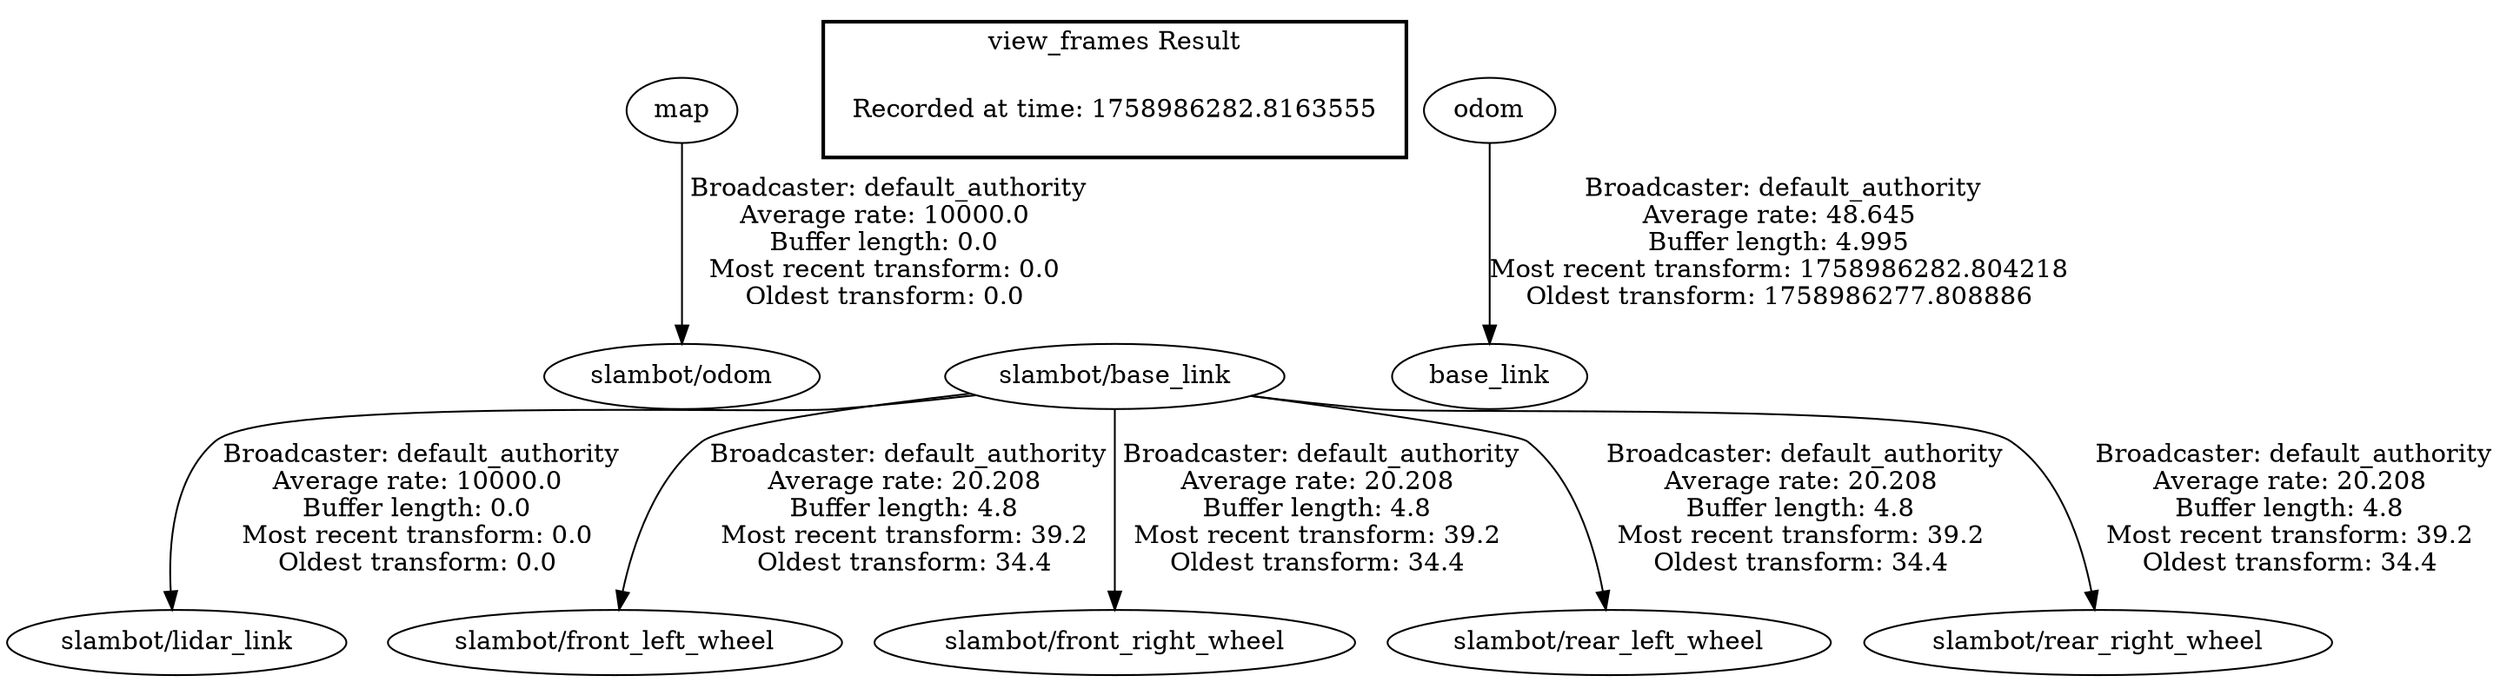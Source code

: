 digraph G {
"map" -> "slambot/odom"[label=" Broadcaster: default_authority\nAverage rate: 10000.0\nBuffer length: 0.0\nMost recent transform: 0.0\nOldest transform: 0.0\n"];
"slambot/base_link" -> "slambot/lidar_link"[label=" Broadcaster: default_authority\nAverage rate: 10000.0\nBuffer length: 0.0\nMost recent transform: 0.0\nOldest transform: 0.0\n"];
"odom" -> "base_link"[label=" Broadcaster: default_authority\nAverage rate: 48.645\nBuffer length: 4.995\nMost recent transform: 1758986282.804218\nOldest transform: 1758986277.808886\n"];
"slambot/base_link" -> "slambot/front_left_wheel"[label=" Broadcaster: default_authority\nAverage rate: 20.208\nBuffer length: 4.8\nMost recent transform: 39.2\nOldest transform: 34.4\n"];
"slambot/base_link" -> "slambot/front_right_wheel"[label=" Broadcaster: default_authority\nAverage rate: 20.208\nBuffer length: 4.8\nMost recent transform: 39.2\nOldest transform: 34.4\n"];
"slambot/base_link" -> "slambot/rear_left_wheel"[label=" Broadcaster: default_authority\nAverage rate: 20.208\nBuffer length: 4.8\nMost recent transform: 39.2\nOldest transform: 34.4\n"];
"slambot/base_link" -> "slambot/rear_right_wheel"[label=" Broadcaster: default_authority\nAverage rate: 20.208\nBuffer length: 4.8\nMost recent transform: 39.2\nOldest transform: 34.4\n"];
edge [style=invis];
 subgraph cluster_legend { style=bold; color=black; label ="view_frames Result";
"Recorded at time: 1758986282.8163555"[ shape=plaintext ] ;
}->"slambot/base_link";
}
